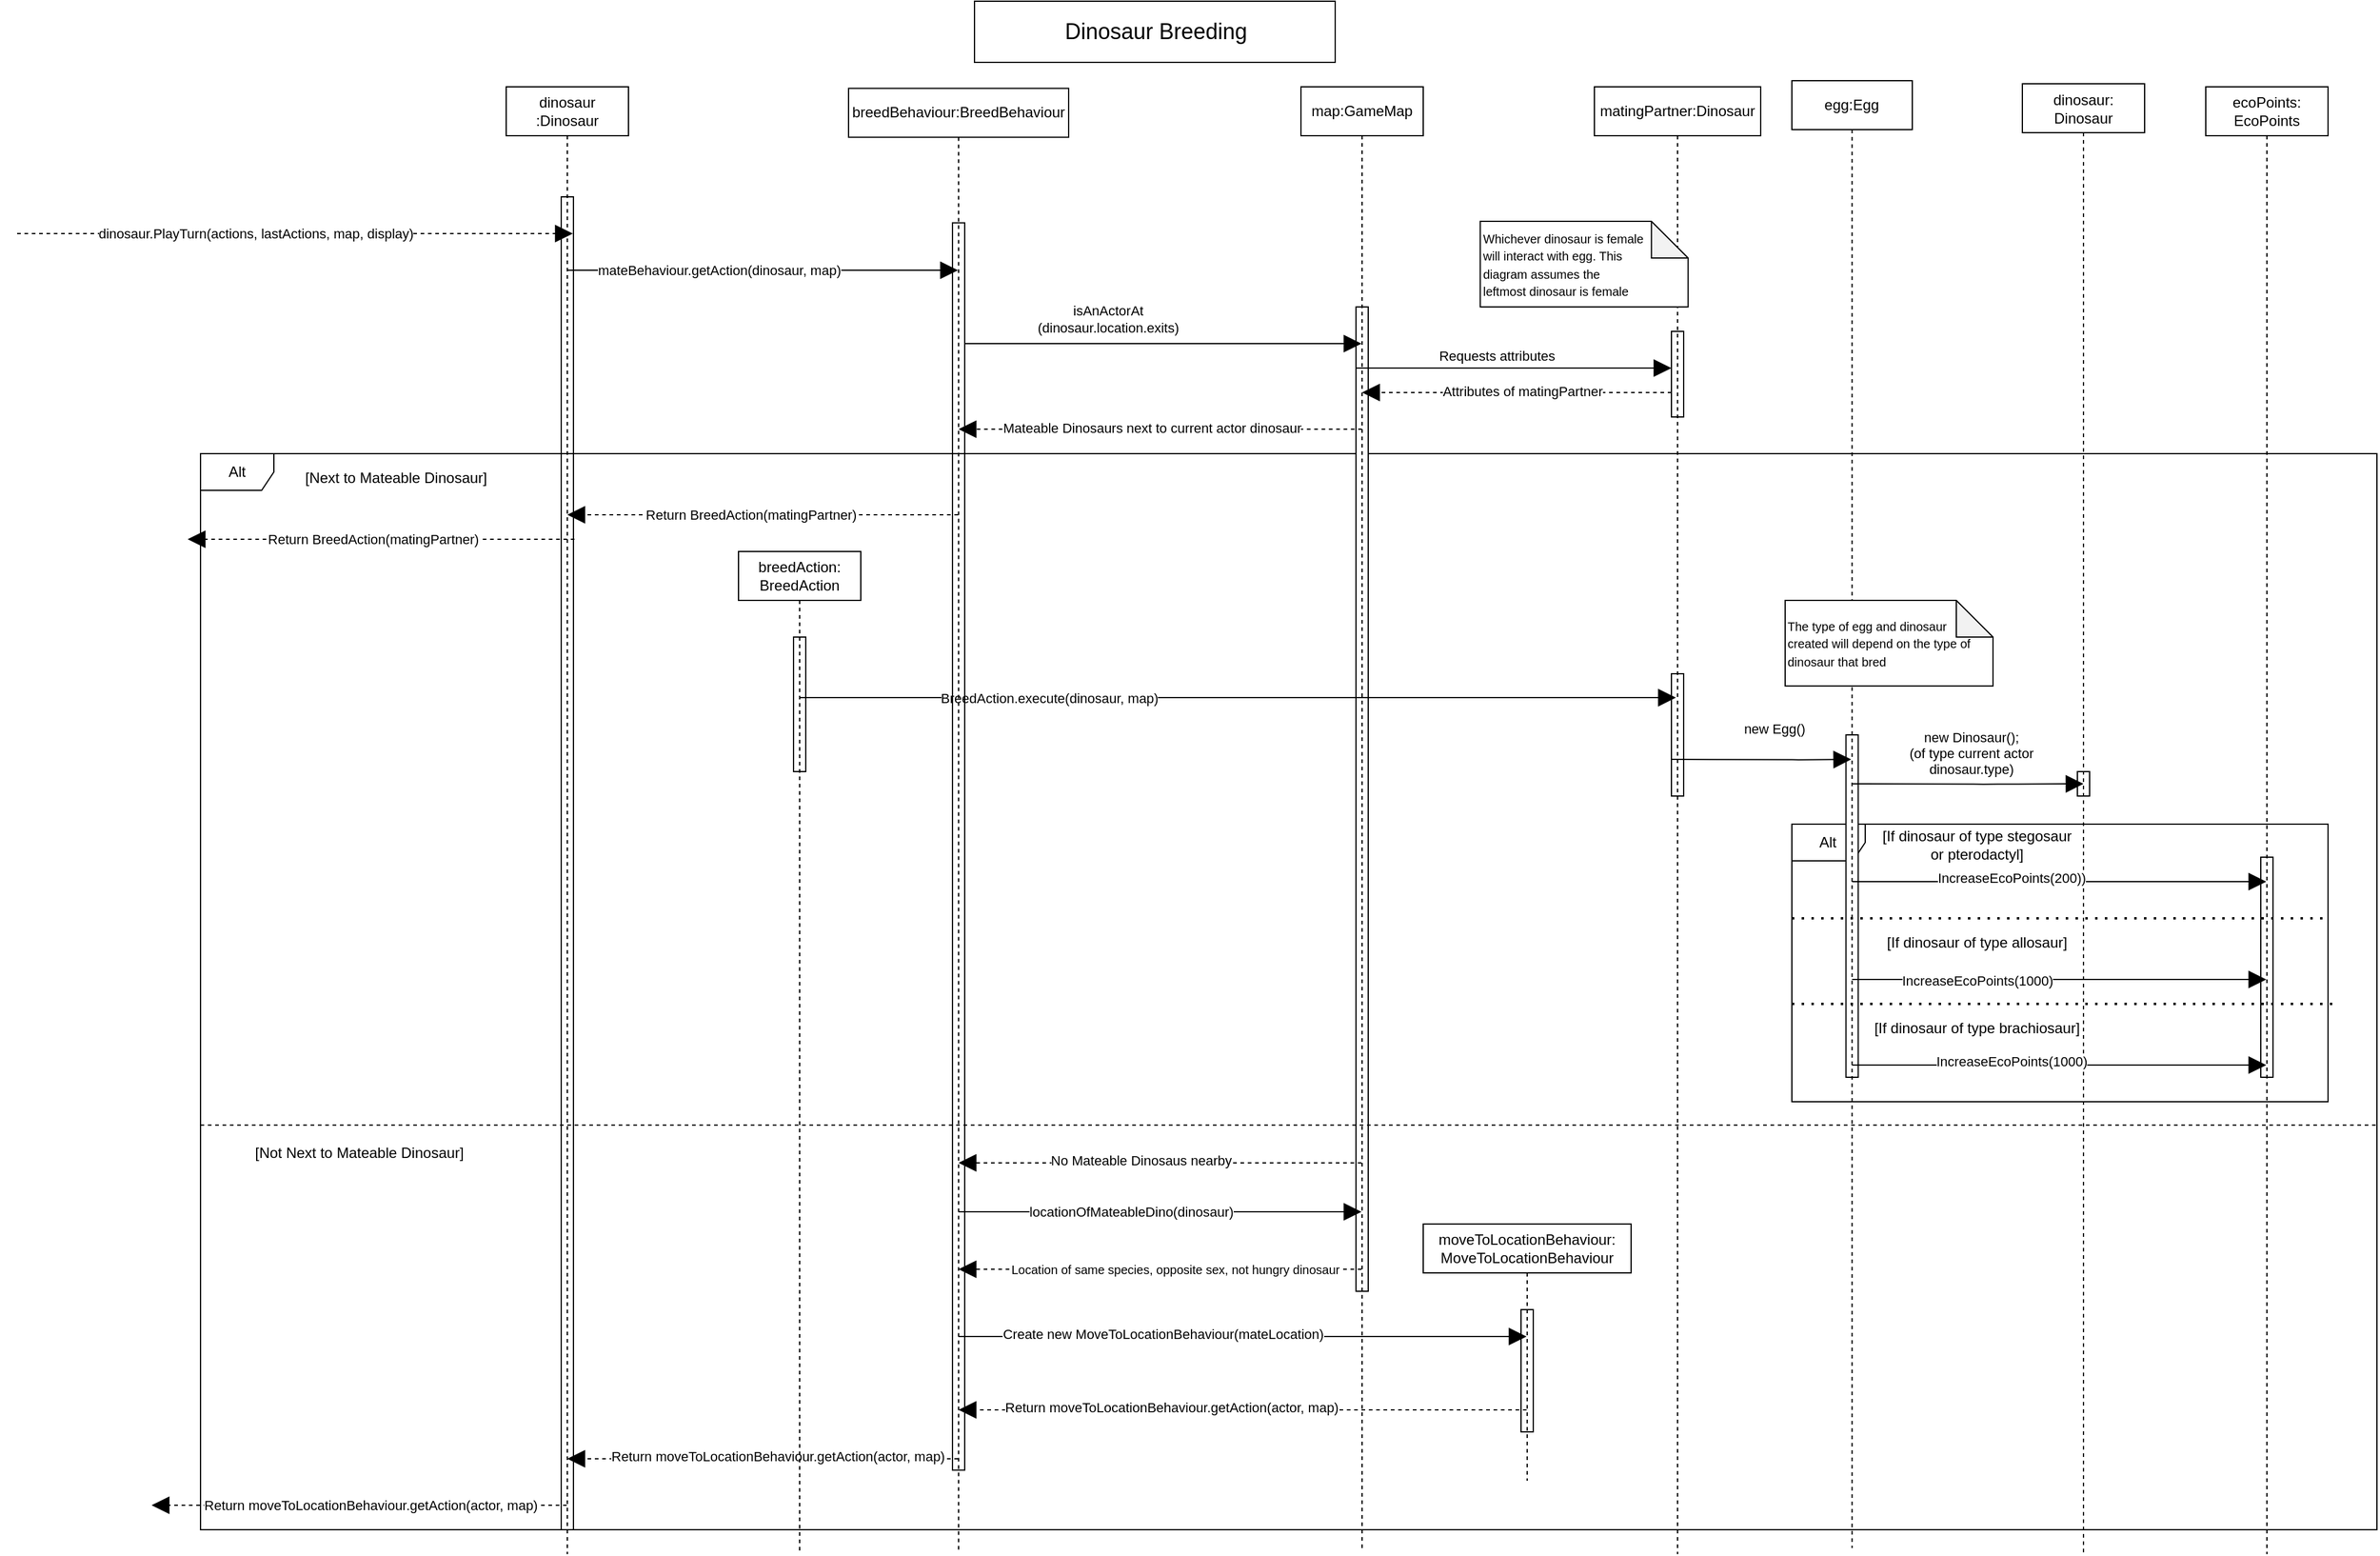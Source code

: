<mxfile version="14.7.0" type="device"><diagram id="uRpzBnb1ksMyIT1kLSwG" name="Page-1"><mxGraphModel dx="1422" dy="794" grid="1" gridSize="10" guides="1" tooltips="1" connect="1" arrows="1" fold="1" page="1" pageScale="1" pageWidth="2336" pageHeight="1654" math="0" shadow="0"><root><mxCell id="0"/><mxCell id="1" parent="0"/><mxCell id="zMUxx6rUH3RSuhr-qKeQ-1" value="Alt" style="shape=umlFrame;whiteSpace=wrap;html=1;" parent="1" vertex="1"><mxGeometry x="240" y="390" width="1780" height="880" as="geometry"/></mxCell><mxCell id="3Muzb6IEoRzpV99WBSun-12" value="matingPartner:Dinosaur" style="shape=umlLifeline;perimeter=lifelinePerimeter;whiteSpace=wrap;html=1;container=0;collapsible=0;recursiveResize=0;outlineConnect=0;" parent="1" vertex="1"><mxGeometry x="1380" y="90" width="135.99" height="1200" as="geometry"/></mxCell><mxCell id="Fxk9BzUuEPz_XXzWwQWH-8" value="Alt" style="shape=umlFrame;whiteSpace=wrap;html=1;" parent="1" vertex="1"><mxGeometry x="1541.48" y="693" width="438.52" height="227" as="geometry"/></mxCell><mxCell id="3Muzb6IEoRzpV99WBSun-35" value="" style="html=1;points=[];perimeter=orthogonalPerimeter;" parent="1" vertex="1"><mxGeometry x="1585.74" y="620" width="10" height="280" as="geometry"/></mxCell><mxCell id="3Muzb6IEoRzpV99WBSun-34" value="" style="html=1;points=[];perimeter=orthogonalPerimeter;fillColor=none;" parent="1" vertex="1"><mxGeometry x="1442.99" y="570" width="10" height="100" as="geometry"/></mxCell><mxCell id="3Muzb6IEoRzpV99WBSun-29" value="" style="html=1;points=[];perimeter=orthogonalPerimeter;" parent="1" vertex="1"><mxGeometry x="1185" y="270" width="10" height="805" as="geometry"/></mxCell><mxCell id="3Muzb6IEoRzpV99WBSun-2" value="map:GameMap" style="shape=umlLifeline;perimeter=lifelinePerimeter;whiteSpace=wrap;html=1;container=0;collapsible=0;recursiveResize=0;outlineConnect=0;" parent="1" vertex="1"><mxGeometry x="1140" y="90" width="100" height="1195" as="geometry"/></mxCell><mxCell id="3Muzb6IEoRzpV99WBSun-7" value="moveToLocationBehaviour:&lt;br&gt;MoveToLocationBehaviour" style="shape=umlLifeline;perimeter=lifelinePerimeter;whiteSpace=wrap;html=1;container=1;collapsible=0;recursiveResize=0;outlineConnect=0;" parent="1" vertex="1"><mxGeometry x="1240" y="1020" width="170" height="210" as="geometry"/></mxCell><mxCell id="3Muzb6IEoRzpV99WBSun-8" value="" style="endArrow=block;endFill=1;endSize=12;html=1;dashed=1;" parent="1" source="3Muzb6IEoRzpV99WBSun-7" target="3Muzb6IEoRzpV99WBSun-1" edge="1"><mxGeometry width="160" relative="1" as="geometry"><mxPoint x="1316.17" y="2126.325" as="sourcePoint"/><mxPoint x="845.987" y="1172" as="targetPoint"/><Array as="points"><mxPoint x="1216.32" y="1172"/></Array></mxGeometry></mxCell><mxCell id="3Muzb6IEoRzpV99WBSun-9" value="Return moveToLocationBehaviour.getAction(actor, map)" style="edgeLabel;html=1;align=center;verticalAlign=middle;resizable=0;points=[];" parent="3Muzb6IEoRzpV99WBSun-8" vertex="1" connectable="0"><mxGeometry x="-0.247" y="-2" relative="1" as="geometry"><mxPoint x="-116" as="offset"/></mxGeometry></mxCell><mxCell id="3Muzb6IEoRzpV99WBSun-13" value="" style="endArrow=block;endFill=1;endSize=12;html=1;" parent="1" source="jXMJEXsLr-6pCg0f_nQC-8" edge="1"><mxGeometry width="160" relative="1" as="geometry"><mxPoint x="710.827" y="589.52" as="sourcePoint"/><mxPoint x="1446.645" y="589.52" as="targetPoint"/><Array as="points"><mxPoint x="1021.16" y="589.52"/><mxPoint x="1191.16" y="589.52"/></Array></mxGeometry></mxCell><mxCell id="3Muzb6IEoRzpV99WBSun-15" value="BreedAction.execute(dinosaur, map)" style="edgeLabel;html=1;align=center;verticalAlign=middle;resizable=0;points=[];" parent="3Muzb6IEoRzpV99WBSun-13" vertex="1" connectable="0"><mxGeometry x="-0.431" relative="1" as="geometry"><mxPoint as="offset"/></mxGeometry></mxCell><mxCell id="3Muzb6IEoRzpV99WBSun-16" value="egg:Egg" style="shape=umlLifeline;perimeter=lifelinePerimeter;whiteSpace=wrap;html=1;container=0;collapsible=0;recursiveResize=0;outlineConnect=0;size=40;" parent="1" vertex="1"><mxGeometry x="1541.48" y="85" width="98.52" height="1200" as="geometry"/></mxCell><mxCell id="3Muzb6IEoRzpV99WBSun-19" value="&lt;font style=&quot;font-size: 10px&quot;&gt;Whichever dinosaur is female &lt;br&gt;will interact with egg. This&lt;br&gt;diagram assumes the&lt;br&gt;leftmost dinosaur is female&lt;/font&gt;" style="shape=note;whiteSpace=wrap;html=1;backgroundOutline=1;darkOpacity=0.05;align=left;" parent="1" vertex="1"><mxGeometry x="1286.65" y="200" width="170" height="70" as="geometry"/></mxCell><mxCell id="3Muzb6IEoRzpV99WBSun-20" value="dinosaur:&lt;br&gt;Dinosaur" style="shape=umlLifeline;perimeter=lifelinePerimeter;whiteSpace=wrap;html=1;container=0;collapsible=0;recursiveResize=0;outlineConnect=0;" parent="1" vertex="1"><mxGeometry x="1730" y="87.5" width="100" height="1202.5" as="geometry"/></mxCell><mxCell id="3Muzb6IEoRzpV99WBSun-1" value="breedBehaviour:BreedBehaviour" style="shape=umlLifeline;perimeter=lifelinePerimeter;whiteSpace=wrap;html=1;container=1;collapsible=0;recursiveResize=0;outlineConnect=0;" parent="1" vertex="1"><mxGeometry x="770" y="91.25" width="180" height="1195" as="geometry"/></mxCell><mxCell id="3Muzb6IEoRzpV99WBSun-28" value="" style="html=1;points=[];perimeter=orthogonalPerimeter;fillColor=none;" parent="3Muzb6IEoRzpV99WBSun-1" vertex="1"><mxGeometry x="85" y="110" width="10" height="1020" as="geometry"/></mxCell><mxCell id="3Muzb6IEoRzpV99WBSun-5" value="" style="endArrow=block;dashed=1;endFill=1;endSize=12;html=1;" parent="1" source="3Muzb6IEoRzpV99WBSun-2" edge="1" target="3Muzb6IEoRzpV99WBSun-1"><mxGeometry width="160" relative="1" as="geometry"><mxPoint x="1190" y="1057" as="sourcePoint"/><mxPoint x="849.49" y="1057" as="targetPoint"/><Array as="points"><mxPoint x="1162.48" y="1057"/><mxPoint x="1112.48" y="1057"/></Array></mxGeometry></mxCell><mxCell id="3Muzb6IEoRzpV99WBSun-6" value="&lt;font style=&quot;font-size: 10px&quot;&gt;Location of same species, opposite sex, not hungry dinosaur&lt;/font&gt;" style="edgeLabel;html=1;align=center;verticalAlign=middle;resizable=0;points=[];" parent="3Muzb6IEoRzpV99WBSun-5" vertex="1" connectable="0"><mxGeometry x="0.31" y="2" relative="1" as="geometry"><mxPoint x="63" y="-2" as="offset"/></mxGeometry></mxCell><mxCell id="zMUxx6rUH3RSuhr-qKeQ-2" value="" style="endArrow=block;endFill=1;endSize=12;html=1;" parent="1" target="3Muzb6IEoRzpV99WBSun-7" edge="1" source="3Muzb6IEoRzpV99WBSun-1"><mxGeometry width="160" relative="1" as="geometry"><mxPoint x="849.997" y="1112" as="sourcePoint"/><mxPoint x="1316.17" y="2070.465" as="targetPoint"/><Array as="points"><mxPoint x="1050.33" y="1112"/></Array></mxGeometry></mxCell><mxCell id="zMUxx6rUH3RSuhr-qKeQ-3" value="Create new MoveToLocationBehaviour(mateLocation)" style="edgeLabel;html=1;align=center;verticalAlign=middle;resizable=0;points=[];" parent="zMUxx6rUH3RSuhr-qKeQ-2" vertex="1" connectable="0"><mxGeometry x="-0.266" relative="1" as="geometry"><mxPoint x="-4" y="-2" as="offset"/></mxGeometry></mxCell><mxCell id="zMUxx6rUH3RSuhr-qKeQ-8" value="[Next to Mateable Dinosaur]" style="text;html=1;strokeColor=none;fillColor=none;align=center;verticalAlign=middle;whiteSpace=wrap;rounded=0;" parent="1" vertex="1"><mxGeometry x="320" y="400" width="160" height="20" as="geometry"/></mxCell><mxCell id="zMUxx6rUH3RSuhr-qKeQ-18" value="[Not Next to Mateable Dinosaur]" style="text;html=1;strokeColor=none;fillColor=none;align=center;verticalAlign=middle;whiteSpace=wrap;rounded=0;" parent="1" vertex="1"><mxGeometry x="250" y="952" width="240" height="20" as="geometry"/></mxCell><mxCell id="3Muzb6IEoRzpV99WBSun-36" value="" style="html=1;points=[];perimeter=orthogonalPerimeter;fillColor=none;" parent="1" vertex="1"><mxGeometry x="1775" y="650" width="10" height="20" as="geometry"/></mxCell><mxCell id="zMUxx6rUH3RSuhr-qKeQ-20" value="" style="endArrow=block;endFill=1;endSize=12;html=1;" parent="1" edge="1"><mxGeometry width="160" relative="1" as="geometry"><mxPoint x="1591.184" y="660" as="sourcePoint"/><mxPoint x="1780" y="660" as="targetPoint"/><Array as="points"><mxPoint x="1700.17" y="660.34"/></Array></mxGeometry></mxCell><mxCell id="zMUxx6rUH3RSuhr-qKeQ-21" value="new Dinosaur();&lt;br&gt;(of type current actor &lt;br&gt;dinosaur.type)" style="edgeLabel;html=1;align=center;verticalAlign=middle;resizable=0;points=[];" parent="zMUxx6rUH3RSuhr-qKeQ-20" vertex="1" connectable="0"><mxGeometry x="-0.37" y="-2" relative="1" as="geometry"><mxPoint x="37" y="-27" as="offset"/></mxGeometry></mxCell><mxCell id="zMUxx6rUH3RSuhr-qKeQ-22" value="" style="endArrow=block;endFill=1;endSize=12;html=1;" parent="1" source="EEzy4awWTQ6NuFadrDQ2-5" target="3Muzb6IEoRzpV99WBSun-1" edge="1"><mxGeometry width="160" relative="1" as="geometry"><mxPoint x="550.167" y="220" as="sourcePoint"/><mxPoint x="845.99" y="220" as="targetPoint"/><Array as="points"><mxPoint x="680" y="240"/></Array></mxGeometry></mxCell><mxCell id="zMUxx6rUH3RSuhr-qKeQ-23" value="&lt;font style=&quot;font-size: 11px&quot;&gt;mateBehaviour.getAction(dinosaur, map)&lt;/font&gt;" style="edgeLabel;html=1;align=center;verticalAlign=middle;resizable=0;points=[];" parent="zMUxx6rUH3RSuhr-qKeQ-22" vertex="1" connectable="0"><mxGeometry x="-0.519" y="1" relative="1" as="geometry"><mxPoint x="47" y="1" as="offset"/></mxGeometry></mxCell><mxCell id="EEzy4awWTQ6NuFadrDQ2-5" value="dinosaur&lt;br&gt;:Dinosaur" style="shape=umlLifeline;perimeter=lifelinePerimeter;whiteSpace=wrap;html=1;container=0;collapsible=0;recursiveResize=0;outlineConnect=0;" parent="1" vertex="1"><mxGeometry x="490" y="90" width="100" height="1200" as="geometry"/></mxCell><mxCell id="EEzy4awWTQ6NuFadrDQ2-10" value="" style="endArrow=block;endFill=1;endSize=12;html=1;dashed=1;" parent="1" edge="1" target="EEzy4awWTQ6NuFadrDQ2-5" source="3Muzb6IEoRzpV99WBSun-1"><mxGeometry width="160" relative="1" as="geometry"><mxPoint x="849.83" y="1212" as="sourcePoint"/><mxPoint x="550" y="1212.0" as="targetPoint"/><Array as="points"><mxPoint x="770.33" y="1212"/></Array></mxGeometry></mxCell><mxCell id="EEzy4awWTQ6NuFadrDQ2-11" value="Return moveToLocationBehaviour.getAction(actor, map)" style="edgeLabel;html=1;align=center;verticalAlign=middle;resizable=0;points=[];" parent="EEzy4awWTQ6NuFadrDQ2-10" vertex="1" connectable="0"><mxGeometry x="-0.247" y="-2" relative="1" as="geometry"><mxPoint x="-27" as="offset"/></mxGeometry></mxCell><mxCell id="EEzy4awWTQ6NuFadrDQ2-12" value="" style="endArrow=block;endFill=1;endSize=12;html=1;dashed=1;" parent="1" source="EEzy4awWTQ6NuFadrDQ2-5" edge="1"><mxGeometry width="160" relative="1" as="geometry"><mxPoint x="544.83" y="1272" as="sourcePoint"/><mxPoint x="200" y="1250" as="targetPoint"/><Array as="points"><mxPoint x="410" y="1250"/></Array></mxGeometry></mxCell><mxCell id="EEzy4awWTQ6NuFadrDQ2-13" value="Return moveToLocationBehaviour.getAction(actor, map)" style="edgeLabel;html=1;align=center;verticalAlign=middle;resizable=0;points=[];" parent="EEzy4awWTQ6NuFadrDQ2-12" vertex="1" connectable="0"><mxGeometry x="-0.247" y="-2" relative="1" as="geometry"><mxPoint x="-33" y="2" as="offset"/></mxGeometry></mxCell><mxCell id="EEzy4awWTQ6NuFadrDQ2-31" style="edgeStyle=orthogonalEdgeStyle;rounded=0;orthogonalLoop=1;jettySize=auto;html=1;exitX=0.5;exitY=1;exitDx=0;exitDy=0;dashed=1;endArrow=block;endFill=1;" parent="1" source="zMUxx6rUH3RSuhr-qKeQ-18" target="zMUxx6rUH3RSuhr-qKeQ-18" edge="1"><mxGeometry relative="1" as="geometry"/></mxCell><mxCell id="jXMJEXsLr-6pCg0f_nQC-1" value="" style="endArrow=block;dashed=1;endFill=1;endSize=12;html=1;snapToPoint=1;" parent="1" source="3Muzb6IEoRzpV99WBSun-2" target="3Muzb6IEoRzpV99WBSun-1" edge="1"><mxGeometry width="160" relative="1" as="geometry"><mxPoint x="1185.99" y="952" as="sourcePoint"/><mxPoint x="860" y="952" as="targetPoint"/><Array as="points"><mxPoint x="1140" y="970"/></Array></mxGeometry></mxCell><mxCell id="jXMJEXsLr-6pCg0f_nQC-2" value="No Mateable Dinosaus nearby" style="edgeLabel;html=1;align=center;verticalAlign=middle;resizable=0;points=[];" parent="jXMJEXsLr-6pCg0f_nQC-1" vertex="1" connectable="0"><mxGeometry x="0.096" y="-2" relative="1" as="geometry"><mxPoint as="offset"/></mxGeometry></mxCell><mxCell id="jXMJEXsLr-6pCg0f_nQC-3" value="&lt;span style=&quot;font-size: 10px&quot;&gt;The type of egg and dinosaur &lt;br&gt;created will depend on the type of dinosaur that bred&lt;/span&gt;" style="shape=note;whiteSpace=wrap;html=1;backgroundOutline=1;darkOpacity=0.05;align=left;" parent="1" vertex="1"><mxGeometry x="1535.99" y="510" width="170" height="70" as="geometry"/></mxCell><mxCell id="jXMJEXsLr-6pCg0f_nQC-4" value="" style="endArrow=block;dashed=1;endFill=1;endSize=12;html=1;" parent="1" target="EEzy4awWTQ6NuFadrDQ2-5" edge="1" source="3Muzb6IEoRzpV99WBSun-1"><mxGeometry width="160" relative="1" as="geometry"><mxPoint x="845.82" y="440" as="sourcePoint"/><mxPoint x="539.997" y="440" as="targetPoint"/><Array as="points"><mxPoint x="685.33" y="440"/></Array></mxGeometry></mxCell><mxCell id="jXMJEXsLr-6pCg0f_nQC-5" value="Return BreedAction(matingPartner)" style="edgeLabel;html=1;align=center;verticalAlign=middle;resizable=0;points=[];" parent="jXMJEXsLr-6pCg0f_nQC-4" vertex="1" connectable="0"><mxGeometry x="0.287" y="-2" relative="1" as="geometry"><mxPoint x="36" y="2" as="offset"/></mxGeometry></mxCell><mxCell id="jXMJEXsLr-6pCg0f_nQC-6" value="" style="endArrow=block;dashed=1;endFill=1;endSize=12;html=1;" parent="1" edge="1"><mxGeometry width="160" relative="1" as="geometry"><mxPoint x="545.82" y="460" as="sourcePoint"/><mxPoint x="229.5" y="460" as="targetPoint"/><Array as="points"><mxPoint x="385.33" y="460"/></Array></mxGeometry></mxCell><mxCell id="jXMJEXsLr-6pCg0f_nQC-7" value="Return BreedAction(matingPartner)" style="edgeLabel;html=1;align=center;verticalAlign=middle;resizable=0;points=[];" parent="jXMJEXsLr-6pCg0f_nQC-6" vertex="1" connectable="0"><mxGeometry x="0.287" y="-2" relative="1" as="geometry"><mxPoint x="38" y="2" as="offset"/></mxGeometry></mxCell><mxCell id="jXMJEXsLr-6pCg0f_nQC-8" value="breedAction:&lt;br&gt;BreedAction" style="shape=umlLifeline;perimeter=lifelinePerimeter;whiteSpace=wrap;html=1;container=1;collapsible=0;recursiveResize=0;outlineConnect=0;" parent="1" vertex="1"><mxGeometry x="680" y="470" width="100" height="820" as="geometry"/></mxCell><mxCell id="jXMJEXsLr-6pCg0f_nQC-25" value="" style="html=1;points=[];perimeter=orthogonalPerimeter;fillColor=none;" parent="jXMJEXsLr-6pCg0f_nQC-8" vertex="1"><mxGeometry x="45" y="70" width="10" height="110" as="geometry"/></mxCell><mxCell id="jXMJEXsLr-6pCg0f_nQC-12" value="" style="endArrow=block;endFill=1;endSize=12;html=1;dashed=1;" parent="1" edge="1" target="3Muzb6IEoRzpV99WBSun-1"><mxGeometry width="160" relative="1" as="geometry"><mxPoint x="1189.83" y="370" as="sourcePoint"/><mxPoint x="845.987" y="370.0" as="targetPoint"/><Array as="points"><mxPoint x="1055.33" y="370"/></Array></mxGeometry></mxCell><mxCell id="jXMJEXsLr-6pCg0f_nQC-13" value="Mateable Dinosaurs next to current actor dinosaur" style="edgeLabel;html=1;align=center;verticalAlign=middle;resizable=0;points=[];" parent="jXMJEXsLr-6pCg0f_nQC-12" vertex="1" connectable="0"><mxGeometry x="0.305" y="-1" relative="1" as="geometry"><mxPoint x="43" as="offset"/></mxGeometry></mxCell><mxCell id="jXMJEXsLr-6pCg0f_nQC-29" value="" style="html=1;points=[];perimeter=orthogonalPerimeter;fillColor=none;" parent="1" vertex="1"><mxGeometry x="1443" y="290" width="10" height="70" as="geometry"/></mxCell><mxCell id="Fxk9BzUuEPz_XXzWwQWH-1" value="ecoPoints:&lt;br&gt;EcoPoints" style="shape=umlLifeline;perimeter=lifelinePerimeter;whiteSpace=wrap;html=1;container=1;collapsible=0;recursiveResize=0;outlineConnect=0;" parent="1" vertex="1"><mxGeometry x="1880" y="90" width="100" height="1200" as="geometry"/></mxCell><mxCell id="Fxk9BzUuEPz_XXzWwQWH-2" value="" style="endArrow=block;endFill=1;endSize=12;html=1;" parent="1" source="3Muzb6IEoRzpV99WBSun-16" target="Fxk9BzUuEPz_XXzWwQWH-1" edge="1"><mxGeometry width="160" relative="1" as="geometry"><mxPoint x="1590" y="680" as="sourcePoint"/><mxPoint x="1750" y="680" as="targetPoint"/><Array as="points"><mxPoint x="1780" y="740"/></Array></mxGeometry></mxCell><mxCell id="Fxk9BzUuEPz_XXzWwQWH-3" value="IncreaseEcoPoints(200))" style="edgeLabel;html=1;align=center;verticalAlign=middle;resizable=0;points=[];" parent="Fxk9BzUuEPz_XXzWwQWH-2" vertex="1" connectable="0"><mxGeometry x="-0.511" y="3" relative="1" as="geometry"><mxPoint x="47" as="offset"/></mxGeometry></mxCell><mxCell id="Fxk9BzUuEPz_XXzWwQWH-4" value="" style="endArrow=block;endFill=1;endSize=12;html=1;" parent="1" source="3Muzb6IEoRzpV99WBSun-16" target="Fxk9BzUuEPz_XXzWwQWH-1" edge="1"><mxGeometry width="160" relative="1" as="geometry"><mxPoint x="1595.74" y="764.66" as="sourcePoint"/><mxPoint x="1934.69" y="764.66" as="targetPoint"/><Array as="points"><mxPoint x="1785" y="820"/></Array></mxGeometry></mxCell><mxCell id="judBIRBtn_0s409dMqpP-2" value="IncreaseEcoPoints(1000)" style="edgeLabel;html=1;align=center;verticalAlign=middle;resizable=0;points=[];" parent="Fxk9BzUuEPz_XXzWwQWH-4" vertex="1" connectable="0"><mxGeometry x="-0.376" y="-1" relative="1" as="geometry"><mxPoint x="-3" as="offset"/></mxGeometry></mxCell><mxCell id="Fxk9BzUuEPz_XXzWwQWH-6" value="" style="endArrow=block;endFill=1;endSize=12;html=1;" parent="1" source="3Muzb6IEoRzpV99WBSun-16" target="Fxk9BzUuEPz_XXzWwQWH-1" edge="1"><mxGeometry width="160" relative="1" as="geometry"><mxPoint x="1595.74" y="810.0" as="sourcePoint"/><mxPoint x="1934.69" y="810.0" as="targetPoint"/><Array as="points"><mxPoint x="1785" y="890"/></Array></mxGeometry></mxCell><mxCell id="Fxk9BzUuEPz_XXzWwQWH-7" value="IncreaseEcoPoints(1000)" style="edgeLabel;html=1;align=center;verticalAlign=middle;resizable=0;points=[];" parent="Fxk9BzUuEPz_XXzWwQWH-6" vertex="1" connectable="0"><mxGeometry x="-0.511" y="3" relative="1" as="geometry"><mxPoint x="47" as="offset"/></mxGeometry></mxCell><mxCell id="Fxk9BzUuEPz_XXzWwQWH-9" value="[If dinosaur of type allosaur]" style="text;html=1;strokeColor=none;fillColor=none;align=center;verticalAlign=middle;whiteSpace=wrap;rounded=0;" parent="1" vertex="1"><mxGeometry x="1595.74" y="780" width="194" height="20" as="geometry"/></mxCell><mxCell id="Fxk9BzUuEPz_XXzWwQWH-11" value="[If dinosaur of type stegosaur&lt;br&gt;or pterodactyl]" style="text;html=1;strokeColor=none;fillColor=none;align=center;verticalAlign=middle;whiteSpace=wrap;rounded=0;" parent="1" vertex="1"><mxGeometry x="1595.74" y="700" width="194" height="20" as="geometry"/></mxCell><mxCell id="Fxk9BzUuEPz_XXzWwQWH-12" value="[If dinosaur of type brachiosaur]" style="text;html=1;strokeColor=none;fillColor=none;align=center;verticalAlign=middle;whiteSpace=wrap;rounded=0;" parent="1" vertex="1"><mxGeometry x="1595.74" y="850" width="194" height="20" as="geometry"/></mxCell><mxCell id="Fxk9BzUuEPz_XXzWwQWH-17" value="" style="endArrow=none;dashed=1;html=1;dashPattern=1 3;strokeWidth=2;" parent="1" edge="1"><mxGeometry width="50" height="50" relative="1" as="geometry"><mxPoint x="1541.48" y="770" as="sourcePoint"/><mxPoint x="1980" y="770" as="targetPoint"/></mxGeometry></mxCell><mxCell id="Fxk9BzUuEPz_XXzWwQWH-19" value="" style="endArrow=none;dashed=1;html=1;dashPattern=1 3;strokeWidth=2;" parent="1" edge="1"><mxGeometry width="50" height="50" relative="1" as="geometry"><mxPoint x="1541.48" y="840.0" as="sourcePoint"/><mxPoint x="1985" y="840" as="targetPoint"/></mxGeometry></mxCell><mxCell id="Fxk9BzUuEPz_XXzWwQWH-20" value="" style="html=1;points=[];perimeter=orthogonalPerimeter;fillColor=none;" parent="1" vertex="1"><mxGeometry x="1925" y="720" width="10" height="180" as="geometry"/></mxCell><mxCell id="judBIRBtn_0s409dMqpP-7" value="" style="endArrow=none;dashed=1;endFill=0;endSize=12;html=1;entryX=1;entryY=0.624;entryDx=0;entryDy=0;entryPerimeter=0;exitX=0;exitY=0.624;exitDx=0;exitDy=0;exitPerimeter=0;" parent="1" source="zMUxx6rUH3RSuhr-qKeQ-1" target="zMUxx6rUH3RSuhr-qKeQ-1" edge="1"><mxGeometry width="160" relative="1" as="geometry"><mxPoint x="450" y="900" as="sourcePoint"/><mxPoint x="2130" y="990" as="targetPoint"/></mxGeometry></mxCell><mxCell id="wc6QRvaO2k3FZVBT-5sW-1" value="" style="endArrow=block;endFill=1;endSize=12;html=1;" parent="1" source="3Muzb6IEoRzpV99WBSun-28" target="3Muzb6IEoRzpV99WBSun-2" edge="1"><mxGeometry width="160" relative="1" as="geometry"><mxPoint x="1100" y="310" as="sourcePoint"/><mxPoint x="1190" y="310" as="targetPoint"/><Array as="points"><mxPoint x="1070" y="300"/></Array></mxGeometry></mxCell><mxCell id="wc6QRvaO2k3FZVBT-5sW-2" value="isAnActorAt&lt;br&gt;(dinosaur.location.exits)" style="edgeLabel;html=1;align=center;verticalAlign=middle;resizable=0;points=[];" parent="wc6QRvaO2k3FZVBT-5sW-1" vertex="1" connectable="0"><mxGeometry x="-0.382" y="1" relative="1" as="geometry"><mxPoint x="16" y="-19" as="offset"/></mxGeometry></mxCell><mxCell id="qQLA22izLHwA9k7vKA-P-2" value="" style="endArrow=block;endFill=1;endSize=12;html=1;" parent="1" target="jXMJEXsLr-6pCg0f_nQC-29" edge="1"><mxGeometry width="160" relative="1" as="geometry"><mxPoint x="1185.0" y="320.0" as="sourcePoint"/><mxPoint x="1518.51" y="320.0" as="targetPoint"/><Array as="points"><mxPoint x="1399.01" y="320"/></Array></mxGeometry></mxCell><mxCell id="qQLA22izLHwA9k7vKA-P-3" value="Requests attributes" style="edgeLabel;html=1;align=center;verticalAlign=middle;resizable=0;points=[];" parent="qQLA22izLHwA9k7vKA-P-2" vertex="1" connectable="0"><mxGeometry x="-0.382" y="1" relative="1" as="geometry"><mxPoint x="35" y="-9" as="offset"/></mxGeometry></mxCell><mxCell id="qQLA22izLHwA9k7vKA-P-5" value="" style="endArrow=block;endFill=1;endSize=12;html=1;dashed=1;" parent="1" edge="1"><mxGeometry width="160" relative="1" as="geometry"><mxPoint x="1443" y="340" as="sourcePoint"/><mxPoint x="1190" y="340" as="targetPoint"/><Array as="points"><mxPoint x="1308.5" y="340"/></Array></mxGeometry></mxCell><mxCell id="qQLA22izLHwA9k7vKA-P-6" value="Attributes of matingPartner" style="edgeLabel;html=1;align=center;verticalAlign=middle;resizable=0;points=[];" parent="qQLA22izLHwA9k7vKA-P-5" vertex="1" connectable="0"><mxGeometry x="0.305" y="-1" relative="1" as="geometry"><mxPoint x="43" as="offset"/></mxGeometry></mxCell><mxCell id="qQLA22izLHwA9k7vKA-P-9" value="" style="endArrow=block;endFill=1;endSize=12;html=1;" parent="1" edge="1"><mxGeometry width="160" relative="1" as="geometry"><mxPoint x="1443.004" y="640" as="sourcePoint"/><mxPoint x="1590" y="640" as="targetPoint"/><Array as="points"><mxPoint x="1551.99" y="640.34"/></Array></mxGeometry></mxCell><mxCell id="qQLA22izLHwA9k7vKA-P-10" value="new Egg()" style="edgeLabel;html=1;align=center;verticalAlign=middle;resizable=0;points=[];" parent="qQLA22izLHwA9k7vKA-P-9" vertex="1" connectable="0"><mxGeometry x="-0.37" y="-2" relative="1" as="geometry"><mxPoint x="37" y="-27" as="offset"/></mxGeometry></mxCell><mxCell id="9i-PzwOUQjrEUQSeLPLX-1" value="&lt;font style=&quot;font-size: 18px&quot;&gt;Dinosaur Breeding&lt;/font&gt;" style="html=1;" parent="1" vertex="1"><mxGeometry x="873" y="20" width="295" height="50" as="geometry"/></mxCell><mxCell id="26LrEZxsVzhNqmj455q9-1" value="" style="endArrow=block;dashed=1;endFill=1;endSize=12;html=1;" edge="1" parent="1"><mxGeometry width="160" relative="1" as="geometry"><mxPoint x="90" y="210" as="sourcePoint"/><mxPoint x="544.5" y="210" as="targetPoint"/></mxGeometry></mxCell><mxCell id="26LrEZxsVzhNqmj455q9-2" value="dinosaur.PlayTurn(actions, lastActions, map, display)" style="edgeLabel;html=1;align=center;verticalAlign=middle;resizable=0;points=[];" vertex="1" connectable="0" parent="26LrEZxsVzhNqmj455q9-1"><mxGeometry x="-0.418" y="-1" relative="1" as="geometry"><mxPoint x="62" y="-1" as="offset"/></mxGeometry></mxCell><mxCell id="EEzy4awWTQ6NuFadrDQ2-17" value="" style="html=1;points=[];perimeter=orthogonalPerimeter;fillColor=none;" parent="1" vertex="1"><mxGeometry x="535" y="180" width="10" height="1090" as="geometry"/></mxCell><mxCell id="jXMJEXsLr-6pCg0f_nQC-17" value="" style="endArrow=block;endFill=1;endSize=12;html=1;" parent="1" target="3Muzb6IEoRzpV99WBSun-2" edge="1" source="3Muzb6IEoRzpV99WBSun-1"><mxGeometry width="160" relative="1" as="geometry"><mxPoint x="865" y="1002.42" as="sourcePoint"/><mxPoint x="1195.01" y="1002.25" as="targetPoint"/><Array as="points"><mxPoint x="1010" y="1010"/></Array></mxGeometry></mxCell><mxCell id="jXMJEXsLr-6pCg0f_nQC-19" value="locationOfMateableDino(dinosaur)" style="edgeLabel;html=1;align=center;verticalAlign=middle;resizable=0;points=[];" parent="jXMJEXsLr-6pCg0f_nQC-17" vertex="1" connectable="0"><mxGeometry x="-0.378" relative="1" as="geometry"><mxPoint x="38" as="offset"/></mxGeometry></mxCell><mxCell id="26LrEZxsVzhNqmj455q9-6" value="" style="html=1;points=[];perimeter=orthogonalPerimeter;fillColor=none;" vertex="1" parent="1"><mxGeometry x="1320" y="1090" width="10" height="100" as="geometry"/></mxCell></root></mxGraphModel></diagram></mxfile>